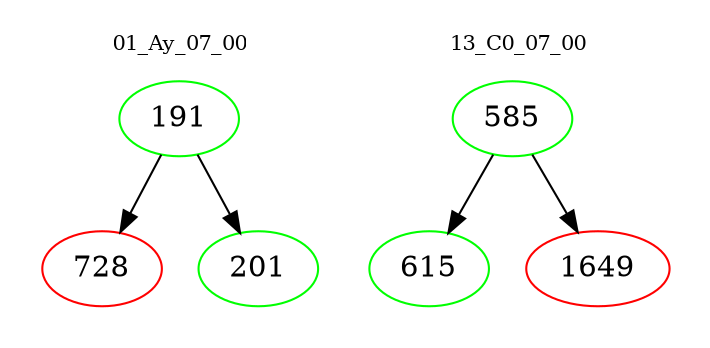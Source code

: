 digraph{
subgraph cluster_0 {
color = white
label = "01_Ay_07_00";
fontsize=10;
T0_191 [label="191", color="green"]
T0_191 -> T0_728 [color="black"]
T0_728 [label="728", color="red"]
T0_191 -> T0_201 [color="black"]
T0_201 [label="201", color="green"]
}
subgraph cluster_1 {
color = white
label = "13_C0_07_00";
fontsize=10;
T1_585 [label="585", color="green"]
T1_585 -> T1_615 [color="black"]
T1_615 [label="615", color="green"]
T1_585 -> T1_1649 [color="black"]
T1_1649 [label="1649", color="red"]
}
}
